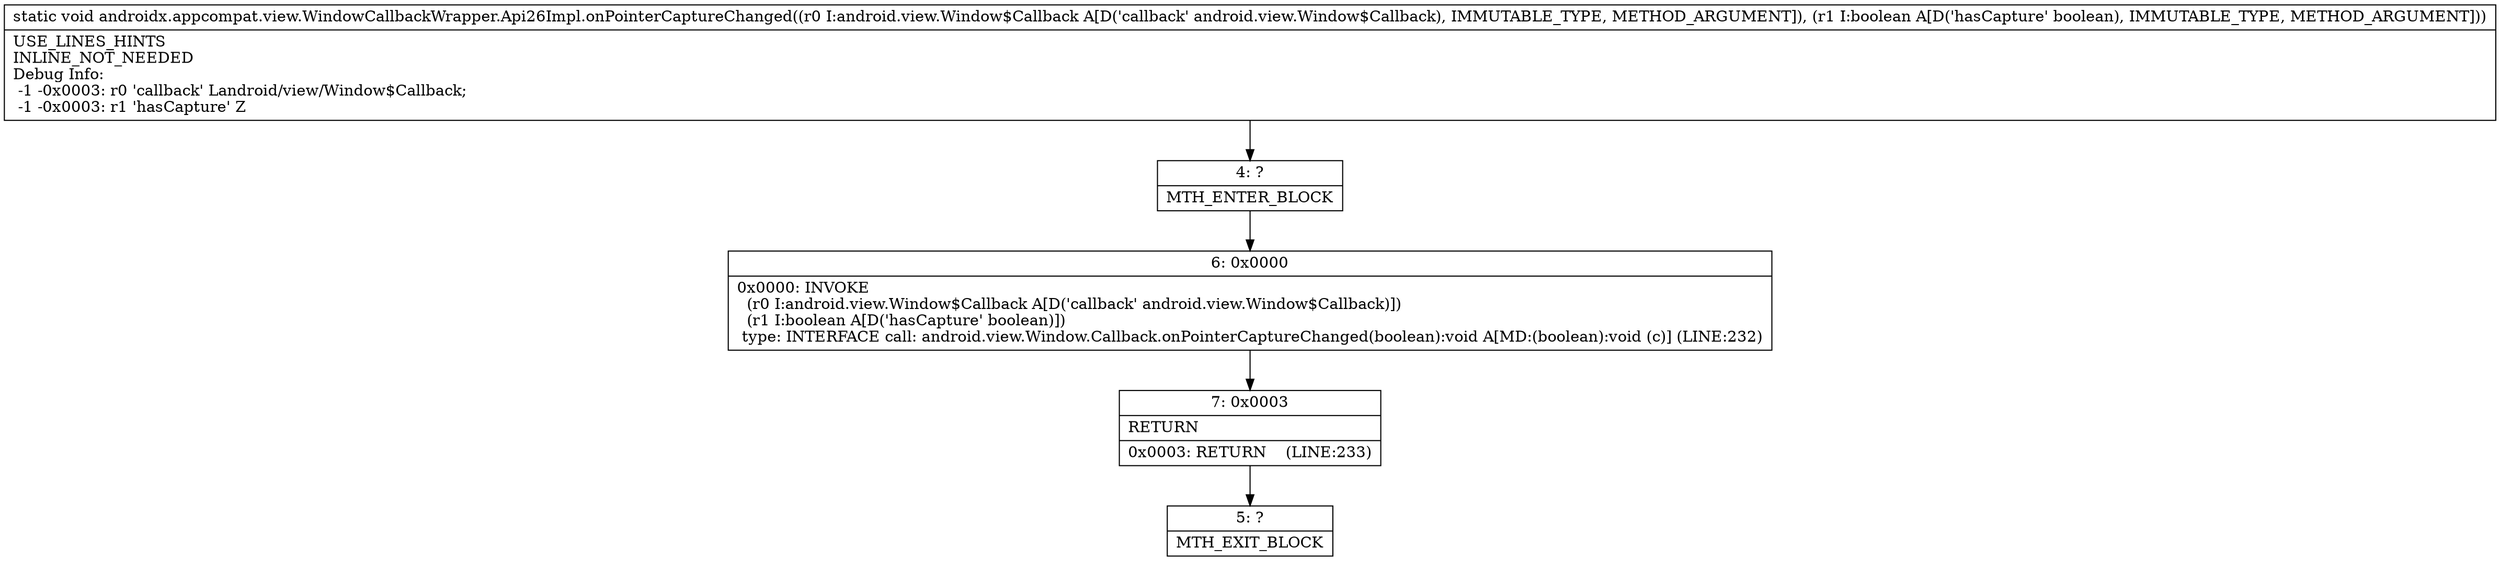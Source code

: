 digraph "CFG forandroidx.appcompat.view.WindowCallbackWrapper.Api26Impl.onPointerCaptureChanged(Landroid\/view\/Window$Callback;Z)V" {
Node_4 [shape=record,label="{4\:\ ?|MTH_ENTER_BLOCK\l}"];
Node_6 [shape=record,label="{6\:\ 0x0000|0x0000: INVOKE  \l  (r0 I:android.view.Window$Callback A[D('callback' android.view.Window$Callback)])\l  (r1 I:boolean A[D('hasCapture' boolean)])\l type: INTERFACE call: android.view.Window.Callback.onPointerCaptureChanged(boolean):void A[MD:(boolean):void (c)] (LINE:232)\l}"];
Node_7 [shape=record,label="{7\:\ 0x0003|RETURN\l|0x0003: RETURN    (LINE:233)\l}"];
Node_5 [shape=record,label="{5\:\ ?|MTH_EXIT_BLOCK\l}"];
MethodNode[shape=record,label="{static void androidx.appcompat.view.WindowCallbackWrapper.Api26Impl.onPointerCaptureChanged((r0 I:android.view.Window$Callback A[D('callback' android.view.Window$Callback), IMMUTABLE_TYPE, METHOD_ARGUMENT]), (r1 I:boolean A[D('hasCapture' boolean), IMMUTABLE_TYPE, METHOD_ARGUMENT]))  | USE_LINES_HINTS\lINLINE_NOT_NEEDED\lDebug Info:\l  \-1 \-0x0003: r0 'callback' Landroid\/view\/Window$Callback;\l  \-1 \-0x0003: r1 'hasCapture' Z\l}"];
MethodNode -> Node_4;Node_4 -> Node_6;
Node_6 -> Node_7;
Node_7 -> Node_5;
}

